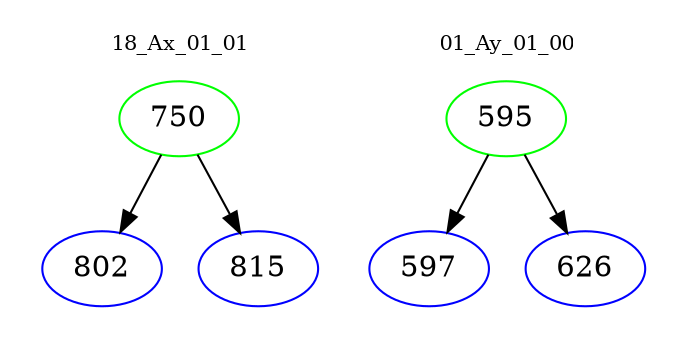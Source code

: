 digraph{
subgraph cluster_0 {
color = white
label = "18_Ax_01_01";
fontsize=10;
T0_750 [label="750", color="green"]
T0_750 -> T0_802 [color="black"]
T0_802 [label="802", color="blue"]
T0_750 -> T0_815 [color="black"]
T0_815 [label="815", color="blue"]
}
subgraph cluster_1 {
color = white
label = "01_Ay_01_00";
fontsize=10;
T1_595 [label="595", color="green"]
T1_595 -> T1_597 [color="black"]
T1_597 [label="597", color="blue"]
T1_595 -> T1_626 [color="black"]
T1_626 [label="626", color="blue"]
}
}
